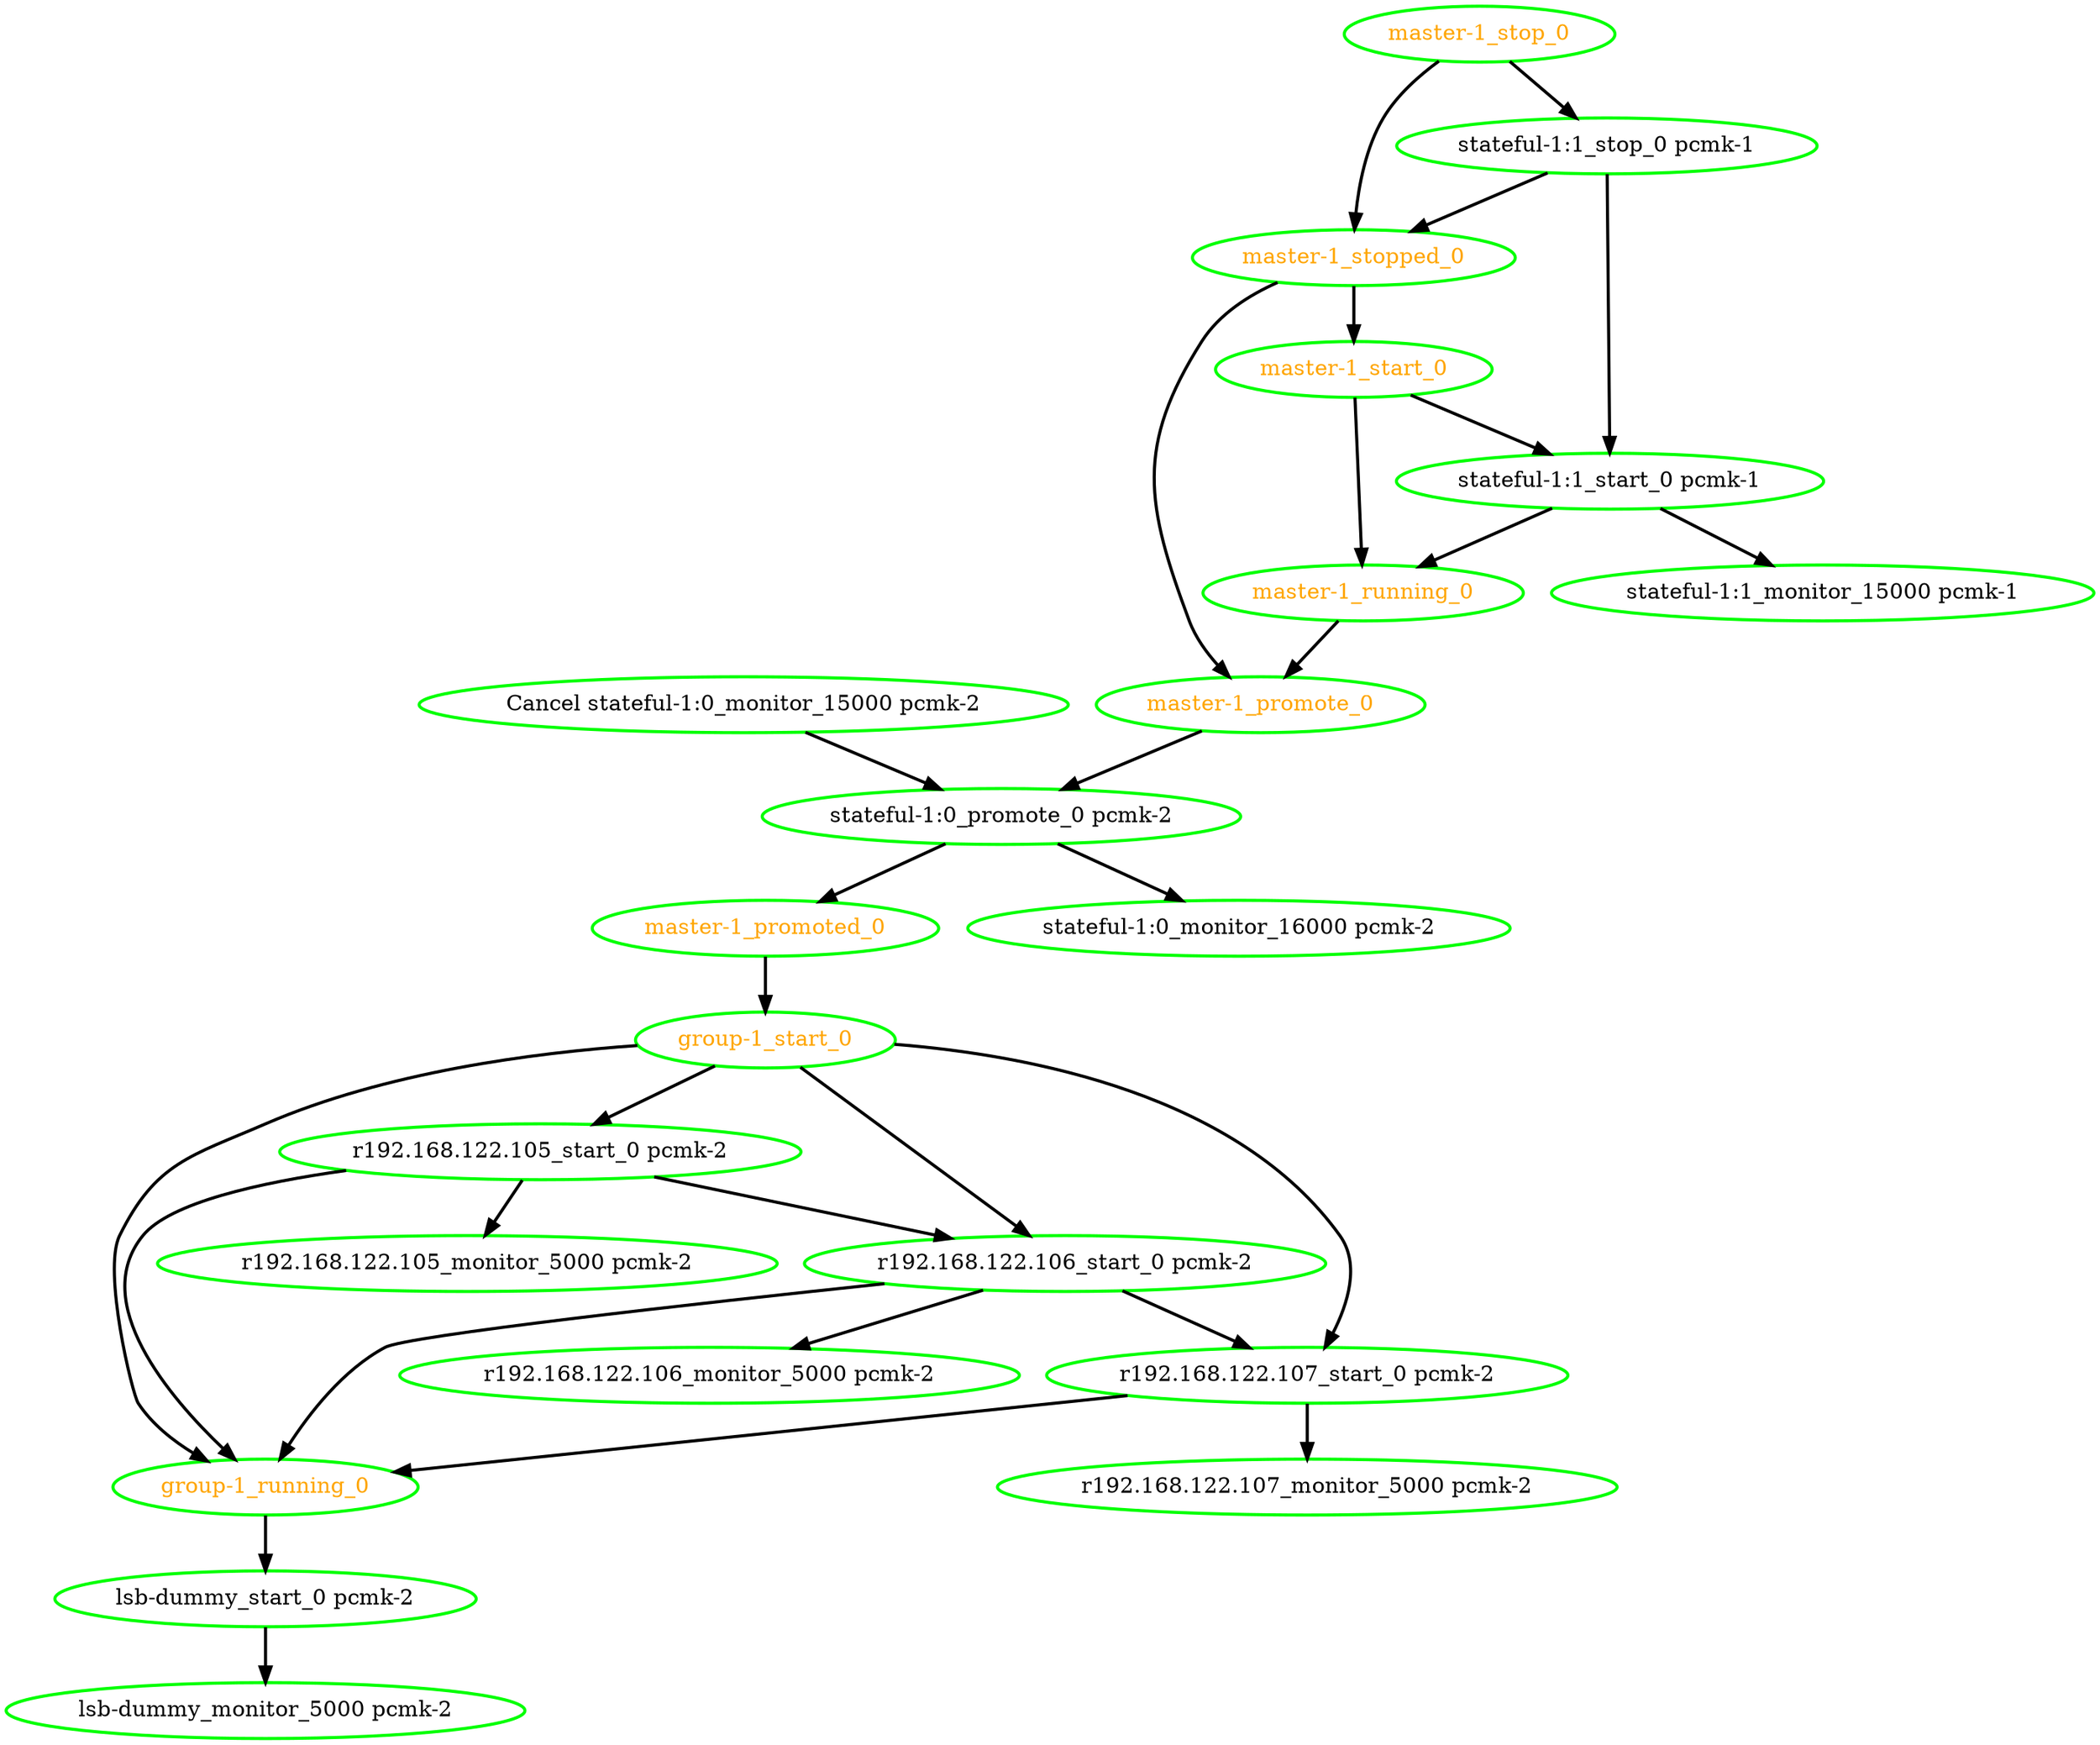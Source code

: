 digraph "g" {
"Cancel stateful-1:0_monitor_15000 pcmk-2" -> "stateful-1:0_promote_0 pcmk-2" [ style = bold]
"Cancel stateful-1:0_monitor_15000 pcmk-2" [ style=bold color="green" fontcolor="black"]
"group-1_running_0" -> "lsb-dummy_start_0 pcmk-2" [ style = bold]
"group-1_running_0" [ style=bold color="green" fontcolor="orange"]
"group-1_start_0" -> "group-1_running_0" [ style = bold]
"group-1_start_0" -> "r192.168.122.105_start_0 pcmk-2" [ style = bold]
"group-1_start_0" -> "r192.168.122.106_start_0 pcmk-2" [ style = bold]
"group-1_start_0" -> "r192.168.122.107_start_0 pcmk-2" [ style = bold]
"group-1_start_0" [ style=bold color="green" fontcolor="orange"]
"lsb-dummy_monitor_5000 pcmk-2" [ style=bold color="green" fontcolor="black"]
"lsb-dummy_start_0 pcmk-2" -> "lsb-dummy_monitor_5000 pcmk-2" [ style = bold]
"lsb-dummy_start_0 pcmk-2" [ style=bold color="green" fontcolor="black"]
"master-1_promote_0" -> "stateful-1:0_promote_0 pcmk-2" [ style = bold]
"master-1_promote_0" [ style=bold color="green" fontcolor="orange"]
"master-1_promoted_0" -> "group-1_start_0" [ style = bold]
"master-1_promoted_0" [ style=bold color="green" fontcolor="orange"]
"master-1_running_0" -> "master-1_promote_0" [ style = bold]
"master-1_running_0" [ style=bold color="green" fontcolor="orange"]
"master-1_start_0" -> "master-1_running_0" [ style = bold]
"master-1_start_0" -> "stateful-1:1_start_0 pcmk-1" [ style = bold]
"master-1_start_0" [ style=bold color="green" fontcolor="orange"]
"master-1_stop_0" -> "master-1_stopped_0" [ style = bold]
"master-1_stop_0" -> "stateful-1:1_stop_0 pcmk-1" [ style = bold]
"master-1_stop_0" [ style=bold color="green" fontcolor="orange"]
"master-1_stopped_0" -> "master-1_promote_0" [ style = bold]
"master-1_stopped_0" -> "master-1_start_0" [ style = bold]
"master-1_stopped_0" [ style=bold color="green" fontcolor="orange"]
"r192.168.122.105_monitor_5000 pcmk-2" [ style=bold color="green" fontcolor="black"]
"r192.168.122.105_start_0 pcmk-2" -> "group-1_running_0" [ style = bold]
"r192.168.122.105_start_0 pcmk-2" -> "r192.168.122.105_monitor_5000 pcmk-2" [ style = bold]
"r192.168.122.105_start_0 pcmk-2" -> "r192.168.122.106_start_0 pcmk-2" [ style = bold]
"r192.168.122.105_start_0 pcmk-2" [ style=bold color="green" fontcolor="black"]
"r192.168.122.106_monitor_5000 pcmk-2" [ style=bold color="green" fontcolor="black"]
"r192.168.122.106_start_0 pcmk-2" -> "group-1_running_0" [ style = bold]
"r192.168.122.106_start_0 pcmk-2" -> "r192.168.122.106_monitor_5000 pcmk-2" [ style = bold]
"r192.168.122.106_start_0 pcmk-2" -> "r192.168.122.107_start_0 pcmk-2" [ style = bold]
"r192.168.122.106_start_0 pcmk-2" [ style=bold color="green" fontcolor="black"]
"r192.168.122.107_monitor_5000 pcmk-2" [ style=bold color="green" fontcolor="black"]
"r192.168.122.107_start_0 pcmk-2" -> "group-1_running_0" [ style = bold]
"r192.168.122.107_start_0 pcmk-2" -> "r192.168.122.107_monitor_5000 pcmk-2" [ style = bold]
"r192.168.122.107_start_0 pcmk-2" [ style=bold color="green" fontcolor="black"]
"stateful-1:0_monitor_16000 pcmk-2" [ style=bold color="green" fontcolor="black"]
"stateful-1:0_promote_0 pcmk-2" -> "master-1_promoted_0" [ style = bold]
"stateful-1:0_promote_0 pcmk-2" -> "stateful-1:0_monitor_16000 pcmk-2" [ style = bold]
"stateful-1:0_promote_0 pcmk-2" [ style=bold color="green" fontcolor="black"]
"stateful-1:1_monitor_15000 pcmk-1" [ style=bold color="green" fontcolor="black"]
"stateful-1:1_start_0 pcmk-1" -> "master-1_running_0" [ style = bold]
"stateful-1:1_start_0 pcmk-1" -> "stateful-1:1_monitor_15000 pcmk-1" [ style = bold]
"stateful-1:1_start_0 pcmk-1" [ style=bold color="green" fontcolor="black"]
"stateful-1:1_stop_0 pcmk-1" -> "master-1_stopped_0" [ style = bold]
"stateful-1:1_stop_0 pcmk-1" -> "stateful-1:1_start_0 pcmk-1" [ style = bold]
"stateful-1:1_stop_0 pcmk-1" [ style=bold color="green" fontcolor="black"]
}
